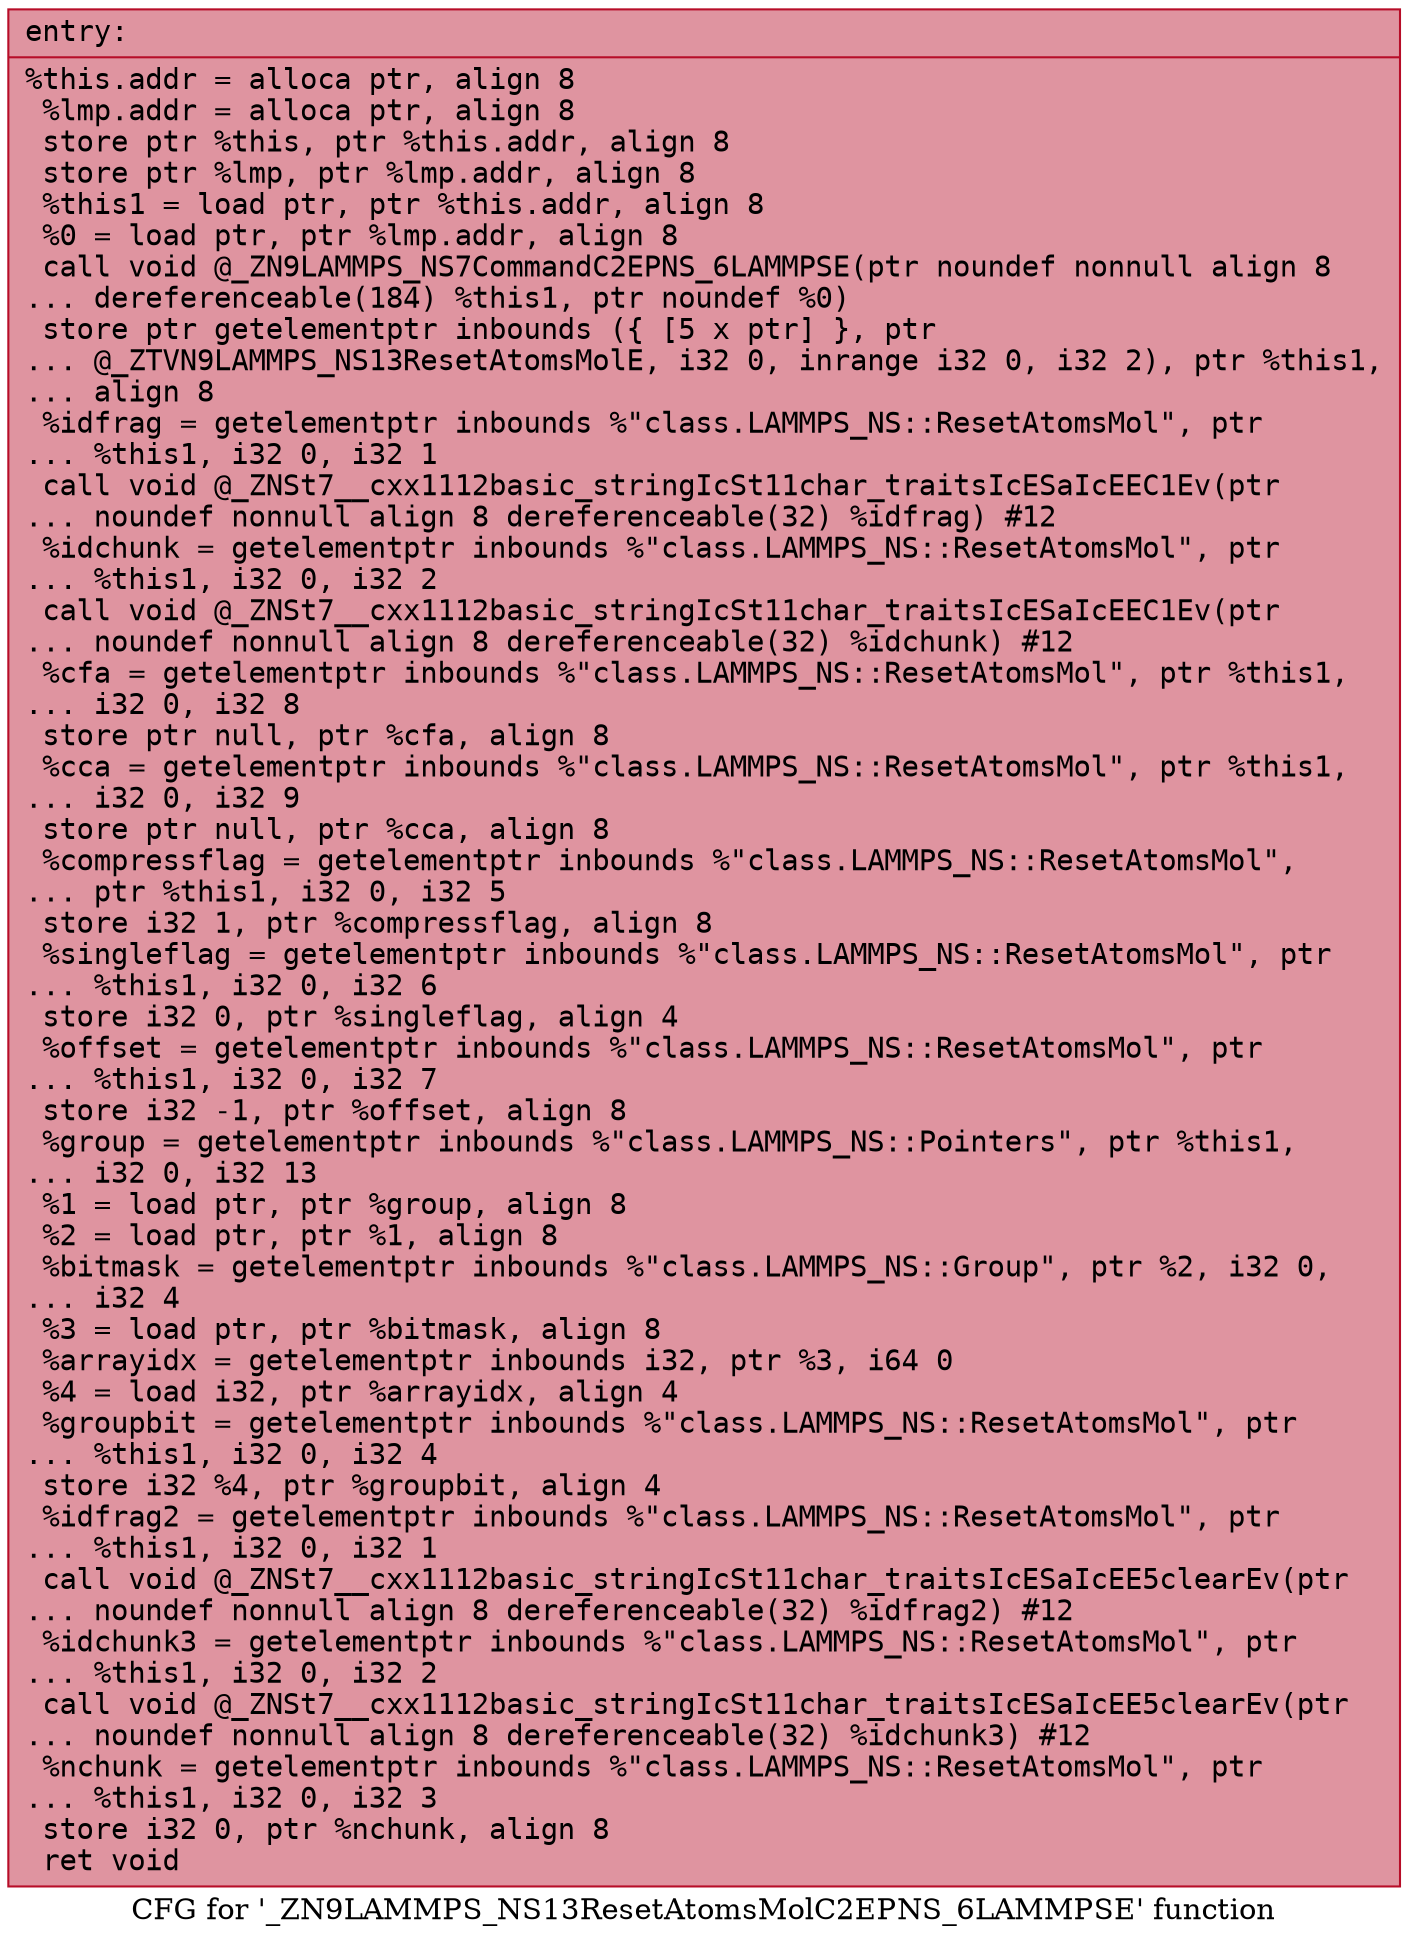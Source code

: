 digraph "CFG for '_ZN9LAMMPS_NS13ResetAtomsMolC2EPNS_6LAMMPSE' function" {
	label="CFG for '_ZN9LAMMPS_NS13ResetAtomsMolC2EPNS_6LAMMPSE' function";

	Node0x561f352aae40 [shape=record,color="#b70d28ff", style=filled, fillcolor="#b70d2870" fontname="Courier",label="{entry:\l|  %this.addr = alloca ptr, align 8\l  %lmp.addr = alloca ptr, align 8\l  store ptr %this, ptr %this.addr, align 8\l  store ptr %lmp, ptr %lmp.addr, align 8\l  %this1 = load ptr, ptr %this.addr, align 8\l  %0 = load ptr, ptr %lmp.addr, align 8\l  call void @_ZN9LAMMPS_NS7CommandC2EPNS_6LAMMPSE(ptr noundef nonnull align 8\l... dereferenceable(184) %this1, ptr noundef %0)\l  store ptr getelementptr inbounds (\{ [5 x ptr] \}, ptr\l... @_ZTVN9LAMMPS_NS13ResetAtomsMolE, i32 0, inrange i32 0, i32 2), ptr %this1,\l... align 8\l  %idfrag = getelementptr inbounds %\"class.LAMMPS_NS::ResetAtomsMol\", ptr\l... %this1, i32 0, i32 1\l  call void @_ZNSt7__cxx1112basic_stringIcSt11char_traitsIcESaIcEEC1Ev(ptr\l... noundef nonnull align 8 dereferenceable(32) %idfrag) #12\l  %idchunk = getelementptr inbounds %\"class.LAMMPS_NS::ResetAtomsMol\", ptr\l... %this1, i32 0, i32 2\l  call void @_ZNSt7__cxx1112basic_stringIcSt11char_traitsIcESaIcEEC1Ev(ptr\l... noundef nonnull align 8 dereferenceable(32) %idchunk) #12\l  %cfa = getelementptr inbounds %\"class.LAMMPS_NS::ResetAtomsMol\", ptr %this1,\l... i32 0, i32 8\l  store ptr null, ptr %cfa, align 8\l  %cca = getelementptr inbounds %\"class.LAMMPS_NS::ResetAtomsMol\", ptr %this1,\l... i32 0, i32 9\l  store ptr null, ptr %cca, align 8\l  %compressflag = getelementptr inbounds %\"class.LAMMPS_NS::ResetAtomsMol\",\l... ptr %this1, i32 0, i32 5\l  store i32 1, ptr %compressflag, align 8\l  %singleflag = getelementptr inbounds %\"class.LAMMPS_NS::ResetAtomsMol\", ptr\l... %this1, i32 0, i32 6\l  store i32 0, ptr %singleflag, align 4\l  %offset = getelementptr inbounds %\"class.LAMMPS_NS::ResetAtomsMol\", ptr\l... %this1, i32 0, i32 7\l  store i32 -1, ptr %offset, align 8\l  %group = getelementptr inbounds %\"class.LAMMPS_NS::Pointers\", ptr %this1,\l... i32 0, i32 13\l  %1 = load ptr, ptr %group, align 8\l  %2 = load ptr, ptr %1, align 8\l  %bitmask = getelementptr inbounds %\"class.LAMMPS_NS::Group\", ptr %2, i32 0,\l... i32 4\l  %3 = load ptr, ptr %bitmask, align 8\l  %arrayidx = getelementptr inbounds i32, ptr %3, i64 0\l  %4 = load i32, ptr %arrayidx, align 4\l  %groupbit = getelementptr inbounds %\"class.LAMMPS_NS::ResetAtomsMol\", ptr\l... %this1, i32 0, i32 4\l  store i32 %4, ptr %groupbit, align 4\l  %idfrag2 = getelementptr inbounds %\"class.LAMMPS_NS::ResetAtomsMol\", ptr\l... %this1, i32 0, i32 1\l  call void @_ZNSt7__cxx1112basic_stringIcSt11char_traitsIcESaIcEE5clearEv(ptr\l... noundef nonnull align 8 dereferenceable(32) %idfrag2) #12\l  %idchunk3 = getelementptr inbounds %\"class.LAMMPS_NS::ResetAtomsMol\", ptr\l... %this1, i32 0, i32 2\l  call void @_ZNSt7__cxx1112basic_stringIcSt11char_traitsIcESaIcEE5clearEv(ptr\l... noundef nonnull align 8 dereferenceable(32) %idchunk3) #12\l  %nchunk = getelementptr inbounds %\"class.LAMMPS_NS::ResetAtomsMol\", ptr\l... %this1, i32 0, i32 3\l  store i32 0, ptr %nchunk, align 8\l  ret void\l}"];
}
